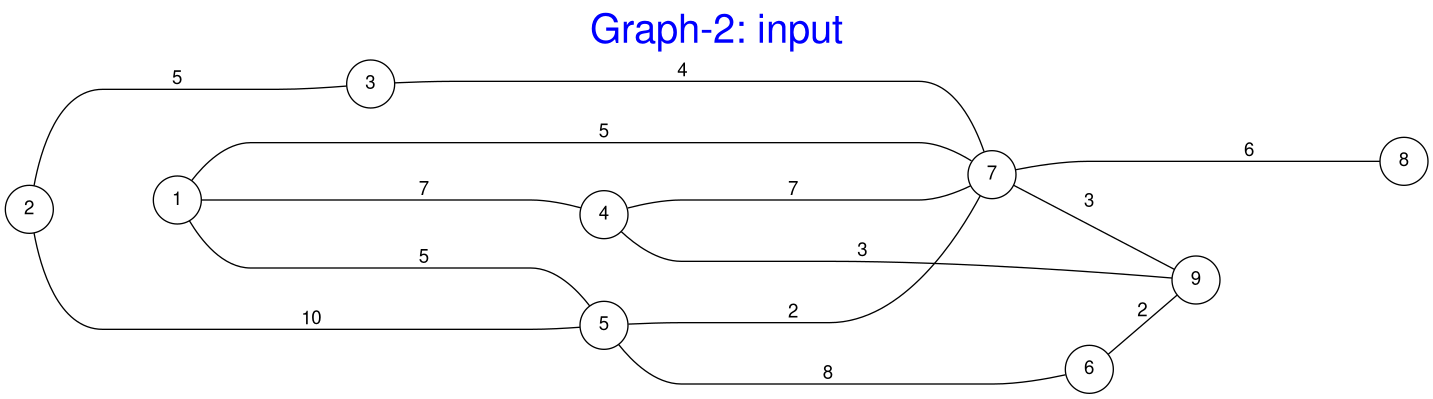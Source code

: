 @startdot
digraph a {
    label = "Graph-2: input"
    labelloc  =  t
    fontsize  = 30
    fontcolor = blue

    fontname="Helvetica,Arial,sans-serif"
    node [fontname="Helvetica,Arial,sans-serif"]
    edge [fontname="Helvetica,Arial,sans-serif"]
    rankdir=LR;
    node [shape = circle];
    edge[arrowhead="none"];
    1 -> 4 [label = "7", minlen=6];
    1 -> 5 [label = "5", minlen=4];
    1 -> 7 [label = "5", minlen=4];
    2 -> 3 [label = "5", minlen=4];
    2 -> 5 [label = "10", minlen=8];
    3 -> 7 [label = "4", minlen=3];
    4 -> 7 [label = "7", minlen=6];
    4 -> 9 [label = "3", minlen=2];
    5 -> 6 [label = "8", minlen=7];
    5 -> 7 [label = "2", minlen=1];
    6 -> 9 [label = "2", minlen=1];
    7 -> 8 [label = "6", minlen=5];
    7 -> 9 [label = "3", minlen=2];
}
@enddot
